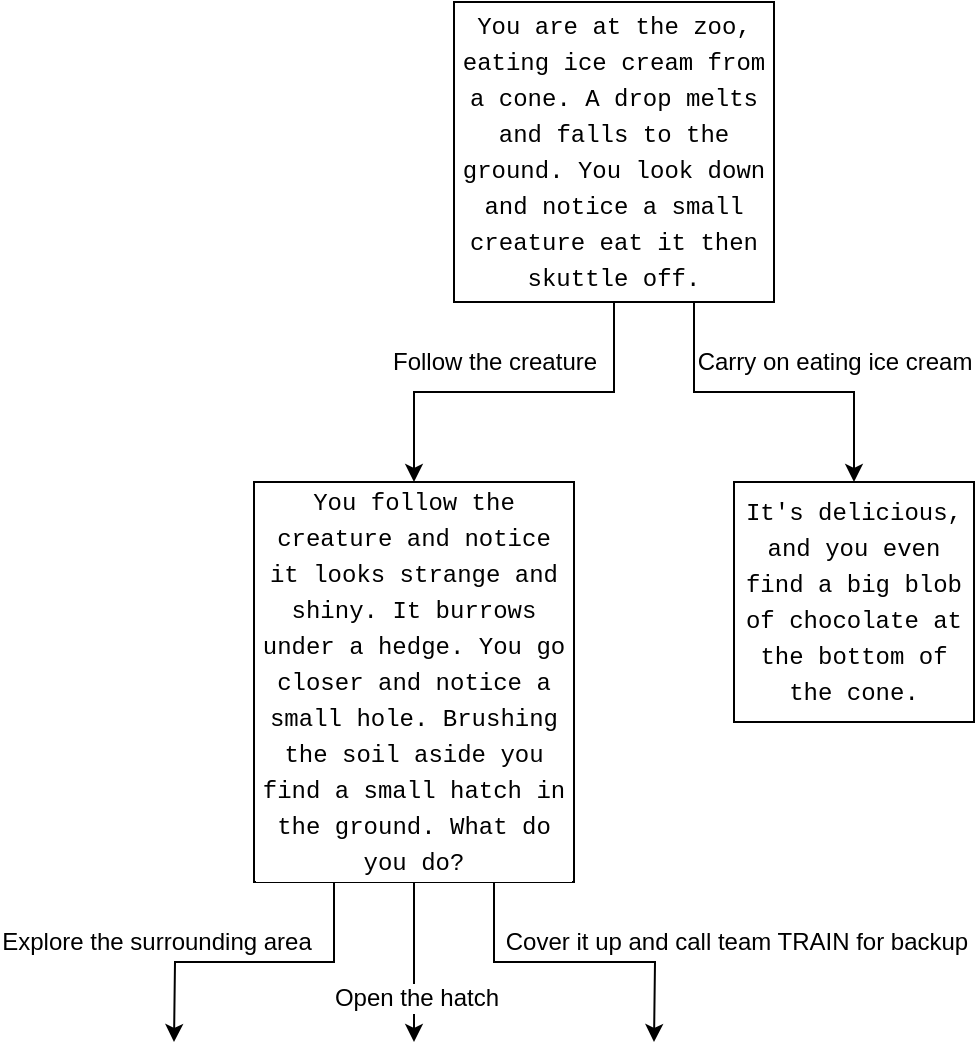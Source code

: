 <mxfile version="16.2.7"><diagram id="gO_Em6LT2mTtHu5Cmvsm" name="Page-1"><mxGraphModel dx="1498" dy="925" grid="1" gridSize="10" guides="1" tooltips="1" connect="1" arrows="1" fold="1" page="1" pageScale="1" pageWidth="827" pageHeight="1169" math="0" shadow="0"><root><mxCell id="0"/><mxCell id="1" parent="0"/><mxCell id="aYaB8AjRB1SND9iHv2Yd-5" style="edgeStyle=orthogonalEdgeStyle;rounded=0;orthogonalLoop=1;jettySize=auto;html=1;fontColor=default;" edge="1" parent="1" source="aYaB8AjRB1SND9iHv2Yd-1" target="aYaB8AjRB1SND9iHv2Yd-4"><mxGeometry relative="1" as="geometry"/></mxCell><mxCell id="aYaB8AjRB1SND9iHv2Yd-8" value="Follow the creature" style="edgeLabel;html=1;align=center;verticalAlign=middle;resizable=0;points=[];fontColor=default;fontSize=12;" vertex="1" connectable="0" parent="aYaB8AjRB1SND9iHv2Yd-5"><mxGeometry x="-0.114" y="2" relative="1" as="geometry"><mxPoint x="-21" y="-17" as="offset"/></mxGeometry></mxCell><mxCell id="aYaB8AjRB1SND9iHv2Yd-6" style="edgeStyle=orthogonalEdgeStyle;rounded=0;orthogonalLoop=1;jettySize=auto;html=1;exitX=0.75;exitY=1;exitDx=0;exitDy=0;entryX=0.5;entryY=0;entryDx=0;entryDy=0;fontColor=default;" edge="1" parent="1" source="aYaB8AjRB1SND9iHv2Yd-1" target="aYaB8AjRB1SND9iHv2Yd-2"><mxGeometry relative="1" as="geometry"/></mxCell><mxCell id="aYaB8AjRB1SND9iHv2Yd-9" value="Carry on eating ice cream" style="edgeLabel;html=1;align=center;verticalAlign=middle;resizable=0;points=[];fontColor=default;fontSize=12;" vertex="1" connectable="0" parent="aYaB8AjRB1SND9iHv2Yd-6"><mxGeometry x="-0.048" y="1" relative="1" as="geometry"><mxPoint x="34" y="-14" as="offset"/></mxGeometry></mxCell><mxCell id="aYaB8AjRB1SND9iHv2Yd-1" value="&lt;div style=&quot;font-family: &amp;quot;menlo&amp;quot; , &amp;quot;monaco&amp;quot; , &amp;quot;courier new&amp;quot; , monospace ; font-weight: normal ; font-size: 12px ; line-height: 18px&quot;&gt;&lt;div style=&quot;font-family: &amp;quot;menlo&amp;quot;, &amp;quot;monaco&amp;quot;, &amp;quot;courier new&amp;quot;, monospace; font-weight: normal; font-size: 12px; line-height: 18px;&quot;&gt;&lt;div&gt;&lt;span style=&quot;&quot;&gt;You are at the zoo, eating ice cream from a cone.  A drop melts and falls to the ground.  You look down and notice a small creature eat it then skuttle off.&lt;/span&gt;&lt;/div&gt;&lt;/div&gt;&lt;/div&gt;" style="rounded=0;whiteSpace=wrap;html=1;fontColor=default;labelBackgroundColor=default;" vertex="1" parent="1"><mxGeometry x="180" y="80" width="160" height="150" as="geometry"/></mxCell><mxCell id="aYaB8AjRB1SND9iHv2Yd-2" value="&lt;div style=&quot;font-family: &amp;quot;menlo&amp;quot;, &amp;quot;monaco&amp;quot;, &amp;quot;courier new&amp;quot;, monospace; font-weight: normal; font-size: 12px; line-height: 18px;&quot;&gt;&lt;div&gt;&lt;span style=&quot;&quot;&gt;It's delicious, and you even find a big blob of chocolate at the bottom of the cone.&lt;/span&gt;&lt;/div&gt;&lt;/div&gt;" style="rounded=0;whiteSpace=wrap;html=1;labelBackgroundColor=default;fontColor=default;" vertex="1" parent="1"><mxGeometry x="320" y="320" width="120" height="120" as="geometry"/></mxCell><mxCell id="aYaB8AjRB1SND9iHv2Yd-10" style="edgeStyle=orthogonalEdgeStyle;rounded=0;orthogonalLoop=1;jettySize=auto;html=1;fontColor=default;" edge="1" parent="1" source="aYaB8AjRB1SND9iHv2Yd-4"><mxGeometry relative="1" as="geometry"><mxPoint x="160" y="600" as="targetPoint"/></mxGeometry></mxCell><mxCell id="aYaB8AjRB1SND9iHv2Yd-14" value="Open the hatch" style="edgeLabel;html=1;align=center;verticalAlign=middle;resizable=0;points=[];fontColor=default;fontSize=12;" vertex="1" connectable="0" parent="aYaB8AjRB1SND9iHv2Yd-10"><mxGeometry x="0.25" y="1" relative="1" as="geometry"><mxPoint x="-1" y="8" as="offset"/></mxGeometry></mxCell><mxCell id="aYaB8AjRB1SND9iHv2Yd-11" style="edgeStyle=orthogonalEdgeStyle;rounded=0;orthogonalLoop=1;jettySize=auto;html=1;exitX=0.75;exitY=1;exitDx=0;exitDy=0;fontColor=default;" edge="1" parent="1" source="aYaB8AjRB1SND9iHv2Yd-4"><mxGeometry relative="1" as="geometry"><mxPoint x="280" y="600" as="targetPoint"/></mxGeometry></mxCell><mxCell id="aYaB8AjRB1SND9iHv2Yd-13" value="Cover it up and call team TRAIN for backup" style="edgeLabel;html=1;align=center;verticalAlign=middle;resizable=0;points=[];fontColor=default;fontSize=12;" vertex="1" connectable="0" parent="aYaB8AjRB1SND9iHv2Yd-11"><mxGeometry x="0.05" y="3" relative="1" as="geometry"><mxPoint x="76" y="-7" as="offset"/></mxGeometry></mxCell><mxCell id="aYaB8AjRB1SND9iHv2Yd-12" style="edgeStyle=orthogonalEdgeStyle;rounded=0;orthogonalLoop=1;jettySize=auto;html=1;exitX=0.25;exitY=1;exitDx=0;exitDy=0;fontColor=default;" edge="1" parent="1" source="aYaB8AjRB1SND9iHv2Yd-4"><mxGeometry relative="1" as="geometry"><mxPoint x="40" y="600" as="targetPoint"/></mxGeometry></mxCell><mxCell id="aYaB8AjRB1SND9iHv2Yd-15" value="Explore the surrounding area" style="edgeLabel;html=1;align=center;verticalAlign=middle;resizable=0;points=[];fontColor=default;fontSize=12;" vertex="1" connectable="0" parent="aYaB8AjRB1SND9iHv2Yd-12"><mxGeometry x="0.212" y="-4" relative="1" as="geometry"><mxPoint x="-33" y="-6" as="offset"/></mxGeometry></mxCell><mxCell id="aYaB8AjRB1SND9iHv2Yd-4" value="&lt;div style=&quot;font-family: &amp;quot;menlo&amp;quot;, &amp;quot;monaco&amp;quot;, &amp;quot;courier new&amp;quot;, monospace; font-weight: normal; font-size: 12px; line-height: 18px;&quot;&gt;&lt;div&gt;&lt;span style=&quot;&quot;&gt;You follow the creature and notice it looks strange and shiny.  It burrows under a hedge.  You go closer and notice a small hole.  Brushing the soil aside you find a small hatch in the ground.  What do you do?&lt;/span&gt;&lt;/div&gt;&lt;/div&gt;" style="rounded=0;whiteSpace=wrap;html=1;fontColor=default;labelBackgroundColor=default;" vertex="1" parent="1"><mxGeometry x="80" y="320" width="160" height="200" as="geometry"/></mxCell></root></mxGraphModel></diagram></mxfile>